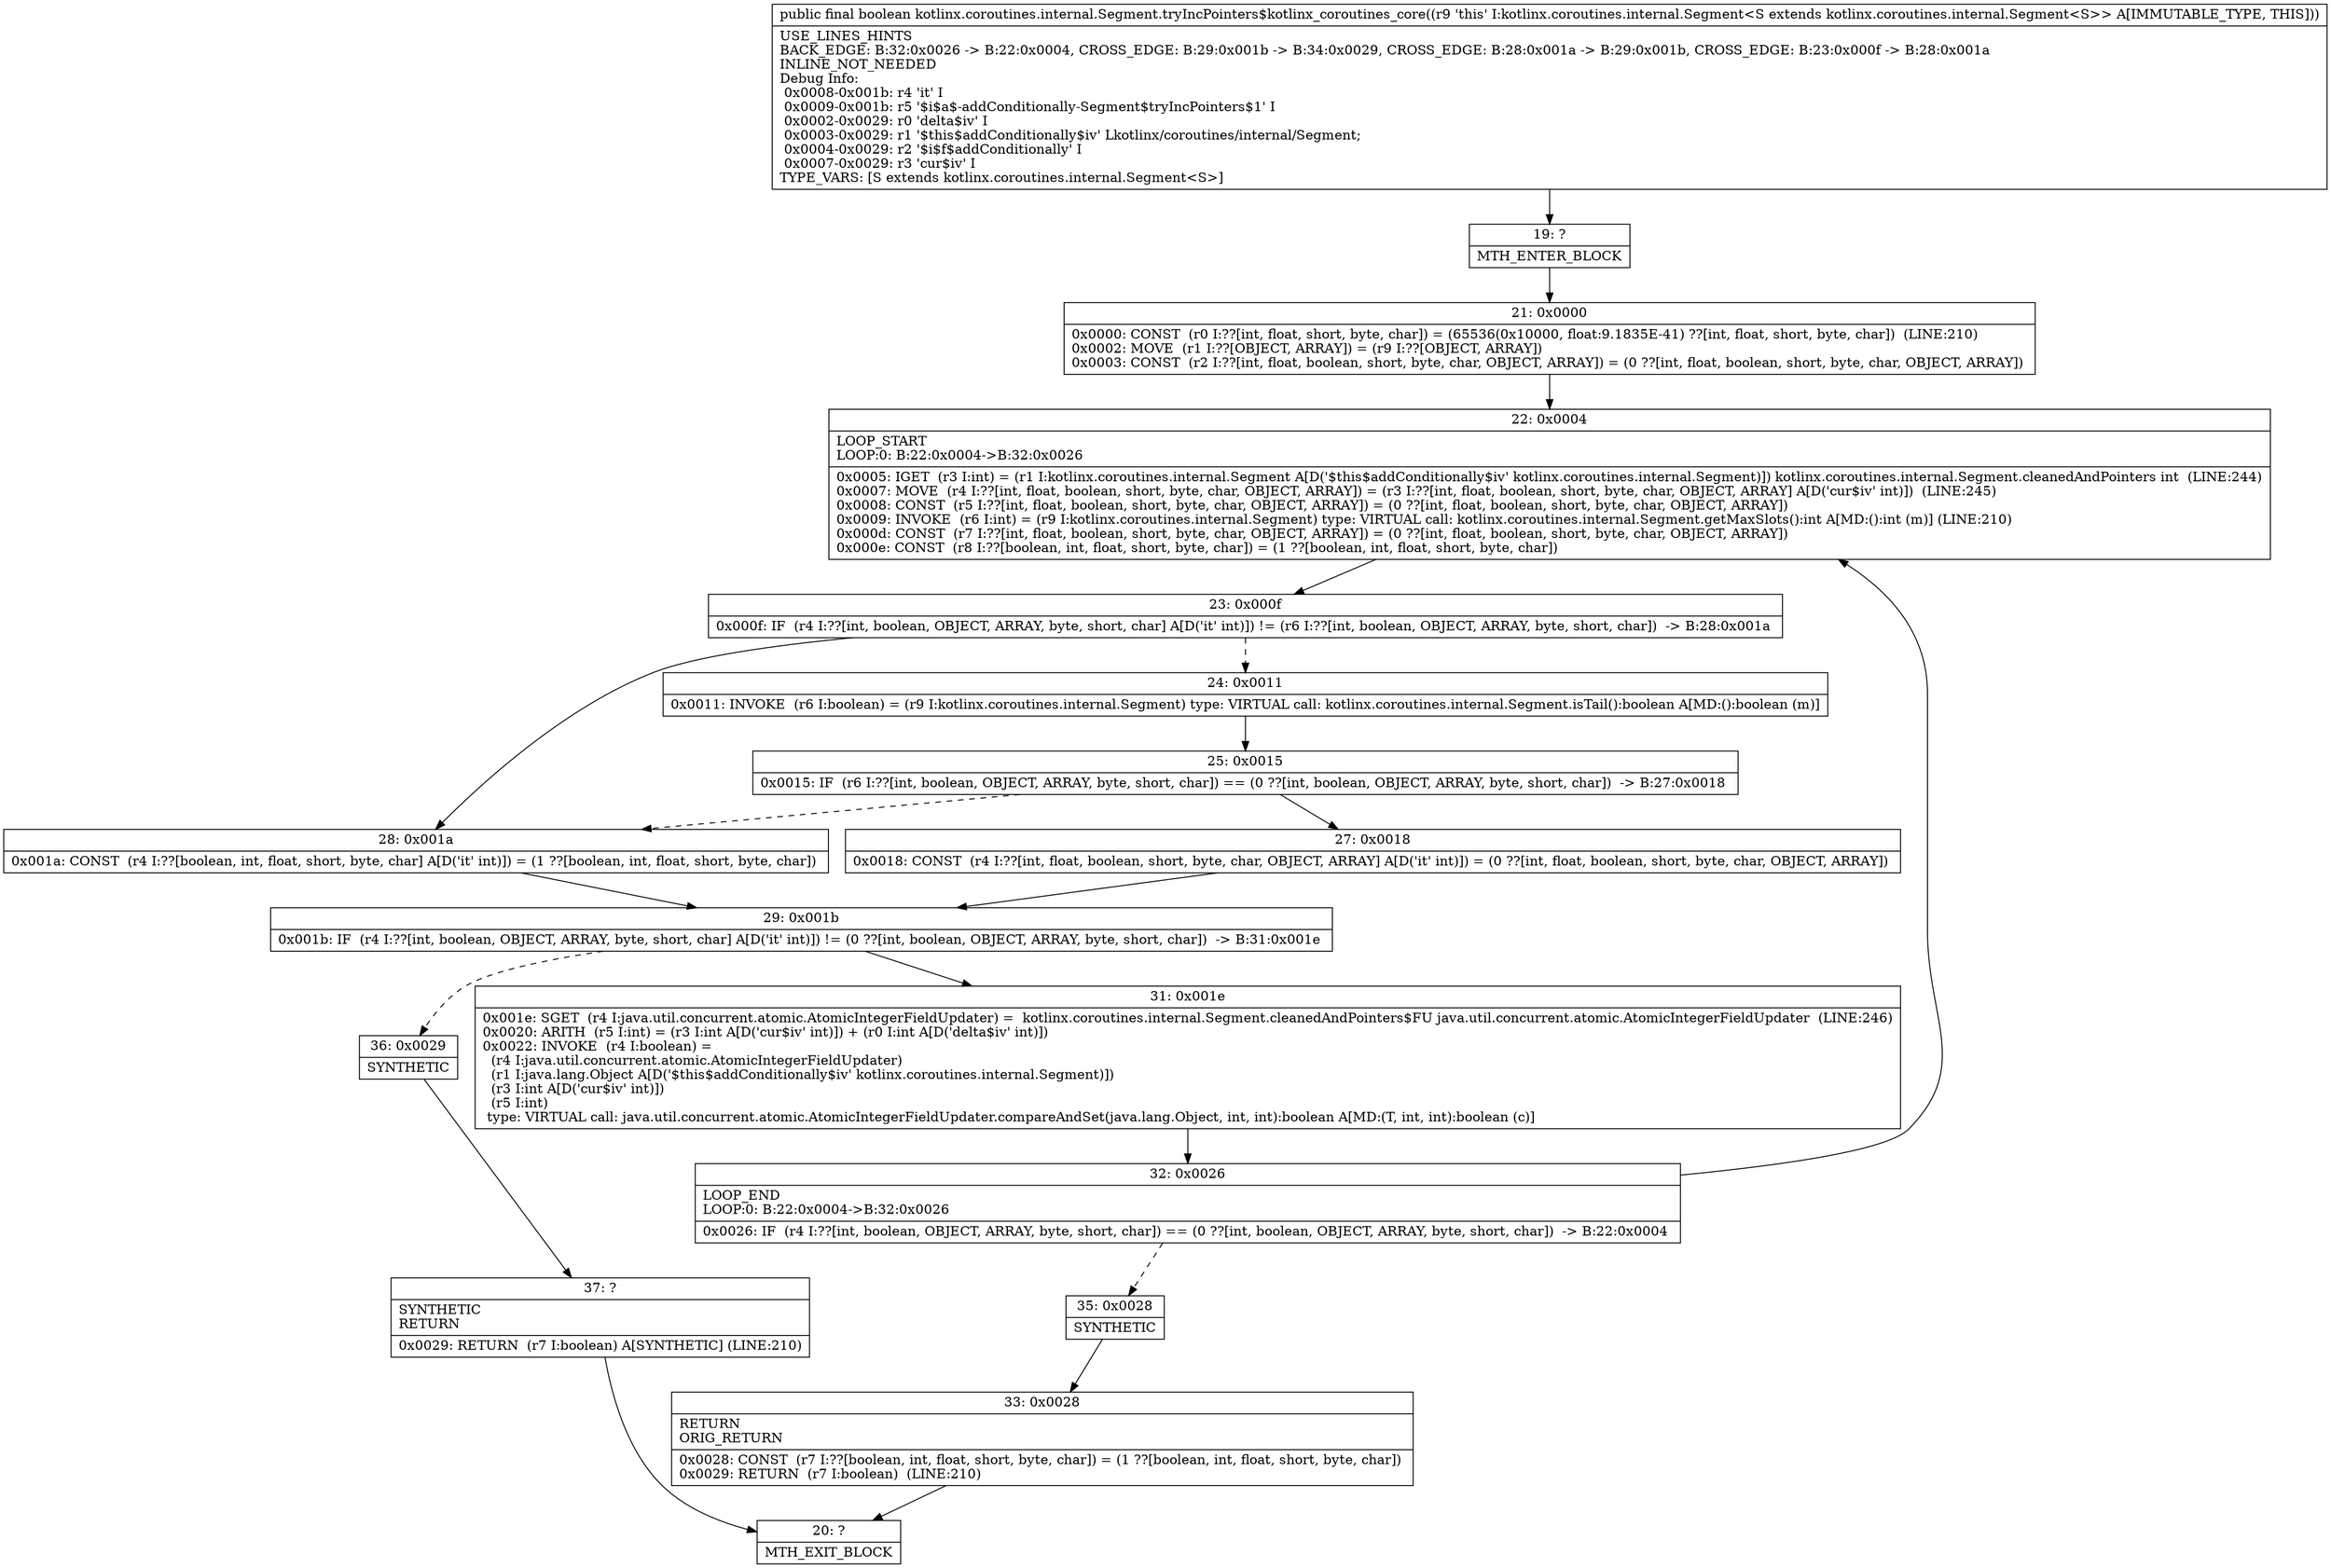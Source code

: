 digraph "CFG forkotlinx.coroutines.internal.Segment.tryIncPointers$kotlinx_coroutines_core()Z" {
Node_19 [shape=record,label="{19\:\ ?|MTH_ENTER_BLOCK\l}"];
Node_21 [shape=record,label="{21\:\ 0x0000|0x0000: CONST  (r0 I:??[int, float, short, byte, char]) = (65536(0x10000, float:9.1835E\-41) ??[int, float, short, byte, char])  (LINE:210)\l0x0002: MOVE  (r1 I:??[OBJECT, ARRAY]) = (r9 I:??[OBJECT, ARRAY]) \l0x0003: CONST  (r2 I:??[int, float, boolean, short, byte, char, OBJECT, ARRAY]) = (0 ??[int, float, boolean, short, byte, char, OBJECT, ARRAY]) \l}"];
Node_22 [shape=record,label="{22\:\ 0x0004|LOOP_START\lLOOP:0: B:22:0x0004\-\>B:32:0x0026\l|0x0005: IGET  (r3 I:int) = (r1 I:kotlinx.coroutines.internal.Segment A[D('$this$addConditionally$iv' kotlinx.coroutines.internal.Segment)]) kotlinx.coroutines.internal.Segment.cleanedAndPointers int  (LINE:244)\l0x0007: MOVE  (r4 I:??[int, float, boolean, short, byte, char, OBJECT, ARRAY]) = (r3 I:??[int, float, boolean, short, byte, char, OBJECT, ARRAY] A[D('cur$iv' int)])  (LINE:245)\l0x0008: CONST  (r5 I:??[int, float, boolean, short, byte, char, OBJECT, ARRAY]) = (0 ??[int, float, boolean, short, byte, char, OBJECT, ARRAY]) \l0x0009: INVOKE  (r6 I:int) = (r9 I:kotlinx.coroutines.internal.Segment) type: VIRTUAL call: kotlinx.coroutines.internal.Segment.getMaxSlots():int A[MD:():int (m)] (LINE:210)\l0x000d: CONST  (r7 I:??[int, float, boolean, short, byte, char, OBJECT, ARRAY]) = (0 ??[int, float, boolean, short, byte, char, OBJECT, ARRAY]) \l0x000e: CONST  (r8 I:??[boolean, int, float, short, byte, char]) = (1 ??[boolean, int, float, short, byte, char]) \l}"];
Node_23 [shape=record,label="{23\:\ 0x000f|0x000f: IF  (r4 I:??[int, boolean, OBJECT, ARRAY, byte, short, char] A[D('it' int)]) != (r6 I:??[int, boolean, OBJECT, ARRAY, byte, short, char])  \-\> B:28:0x001a \l}"];
Node_24 [shape=record,label="{24\:\ 0x0011|0x0011: INVOKE  (r6 I:boolean) = (r9 I:kotlinx.coroutines.internal.Segment) type: VIRTUAL call: kotlinx.coroutines.internal.Segment.isTail():boolean A[MD:():boolean (m)]\l}"];
Node_25 [shape=record,label="{25\:\ 0x0015|0x0015: IF  (r6 I:??[int, boolean, OBJECT, ARRAY, byte, short, char]) == (0 ??[int, boolean, OBJECT, ARRAY, byte, short, char])  \-\> B:27:0x0018 \l}"];
Node_27 [shape=record,label="{27\:\ 0x0018|0x0018: CONST  (r4 I:??[int, float, boolean, short, byte, char, OBJECT, ARRAY] A[D('it' int)]) = (0 ??[int, float, boolean, short, byte, char, OBJECT, ARRAY]) \l}"];
Node_29 [shape=record,label="{29\:\ 0x001b|0x001b: IF  (r4 I:??[int, boolean, OBJECT, ARRAY, byte, short, char] A[D('it' int)]) != (0 ??[int, boolean, OBJECT, ARRAY, byte, short, char])  \-\> B:31:0x001e \l}"];
Node_31 [shape=record,label="{31\:\ 0x001e|0x001e: SGET  (r4 I:java.util.concurrent.atomic.AtomicIntegerFieldUpdater) =  kotlinx.coroutines.internal.Segment.cleanedAndPointers$FU java.util.concurrent.atomic.AtomicIntegerFieldUpdater  (LINE:246)\l0x0020: ARITH  (r5 I:int) = (r3 I:int A[D('cur$iv' int)]) + (r0 I:int A[D('delta$iv' int)]) \l0x0022: INVOKE  (r4 I:boolean) = \l  (r4 I:java.util.concurrent.atomic.AtomicIntegerFieldUpdater)\l  (r1 I:java.lang.Object A[D('$this$addConditionally$iv' kotlinx.coroutines.internal.Segment)])\l  (r3 I:int A[D('cur$iv' int)])\l  (r5 I:int)\l type: VIRTUAL call: java.util.concurrent.atomic.AtomicIntegerFieldUpdater.compareAndSet(java.lang.Object, int, int):boolean A[MD:(T, int, int):boolean (c)]\l}"];
Node_32 [shape=record,label="{32\:\ 0x0026|LOOP_END\lLOOP:0: B:22:0x0004\-\>B:32:0x0026\l|0x0026: IF  (r4 I:??[int, boolean, OBJECT, ARRAY, byte, short, char]) == (0 ??[int, boolean, OBJECT, ARRAY, byte, short, char])  \-\> B:22:0x0004 \l}"];
Node_35 [shape=record,label="{35\:\ 0x0028|SYNTHETIC\l}"];
Node_33 [shape=record,label="{33\:\ 0x0028|RETURN\lORIG_RETURN\l|0x0028: CONST  (r7 I:??[boolean, int, float, short, byte, char]) = (1 ??[boolean, int, float, short, byte, char]) \l0x0029: RETURN  (r7 I:boolean)  (LINE:210)\l}"];
Node_20 [shape=record,label="{20\:\ ?|MTH_EXIT_BLOCK\l}"];
Node_36 [shape=record,label="{36\:\ 0x0029|SYNTHETIC\l}"];
Node_37 [shape=record,label="{37\:\ ?|SYNTHETIC\lRETURN\l|0x0029: RETURN  (r7 I:boolean) A[SYNTHETIC] (LINE:210)\l}"];
Node_28 [shape=record,label="{28\:\ 0x001a|0x001a: CONST  (r4 I:??[boolean, int, float, short, byte, char] A[D('it' int)]) = (1 ??[boolean, int, float, short, byte, char]) \l}"];
MethodNode[shape=record,label="{public final boolean kotlinx.coroutines.internal.Segment.tryIncPointers$kotlinx_coroutines_core((r9 'this' I:kotlinx.coroutines.internal.Segment\<S extends kotlinx.coroutines.internal.Segment\<S\>\> A[IMMUTABLE_TYPE, THIS]))  | USE_LINES_HINTS\lBACK_EDGE: B:32:0x0026 \-\> B:22:0x0004, CROSS_EDGE: B:29:0x001b \-\> B:34:0x0029, CROSS_EDGE: B:28:0x001a \-\> B:29:0x001b, CROSS_EDGE: B:23:0x000f \-\> B:28:0x001a\lINLINE_NOT_NEEDED\lDebug Info:\l  0x0008\-0x001b: r4 'it' I\l  0x0009\-0x001b: r5 '$i$a$\-addConditionally\-Segment$tryIncPointers$1' I\l  0x0002\-0x0029: r0 'delta$iv' I\l  0x0003\-0x0029: r1 '$this$addConditionally$iv' Lkotlinx\/coroutines\/internal\/Segment;\l  0x0004\-0x0029: r2 '$i$f$addConditionally' I\l  0x0007\-0x0029: r3 'cur$iv' I\lTYPE_VARS: [S extends kotlinx.coroutines.internal.Segment\<S\>]\l}"];
MethodNode -> Node_19;Node_19 -> Node_21;
Node_21 -> Node_22;
Node_22 -> Node_23;
Node_23 -> Node_24[style=dashed];
Node_23 -> Node_28;
Node_24 -> Node_25;
Node_25 -> Node_27;
Node_25 -> Node_28[style=dashed];
Node_27 -> Node_29;
Node_29 -> Node_31;
Node_29 -> Node_36[style=dashed];
Node_31 -> Node_32;
Node_32 -> Node_22;
Node_32 -> Node_35[style=dashed];
Node_35 -> Node_33;
Node_33 -> Node_20;
Node_36 -> Node_37;
Node_37 -> Node_20;
Node_28 -> Node_29;
}

